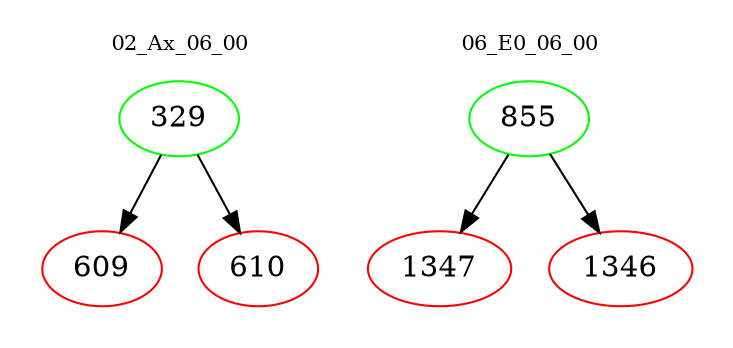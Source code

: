 digraph{
subgraph cluster_0 {
color = white
label = "02_Ax_06_00";
fontsize=10;
T0_329 [label="329", color="green"]
T0_329 -> T0_609 [color="black"]
T0_609 [label="609", color="red"]
T0_329 -> T0_610 [color="black"]
T0_610 [label="610", color="red"]
}
subgraph cluster_1 {
color = white
label = "06_E0_06_00";
fontsize=10;
T1_855 [label="855", color="green"]
T1_855 -> T1_1347 [color="black"]
T1_1347 [label="1347", color="red"]
T1_855 -> T1_1346 [color="black"]
T1_1346 [label="1346", color="red"]
}
}
